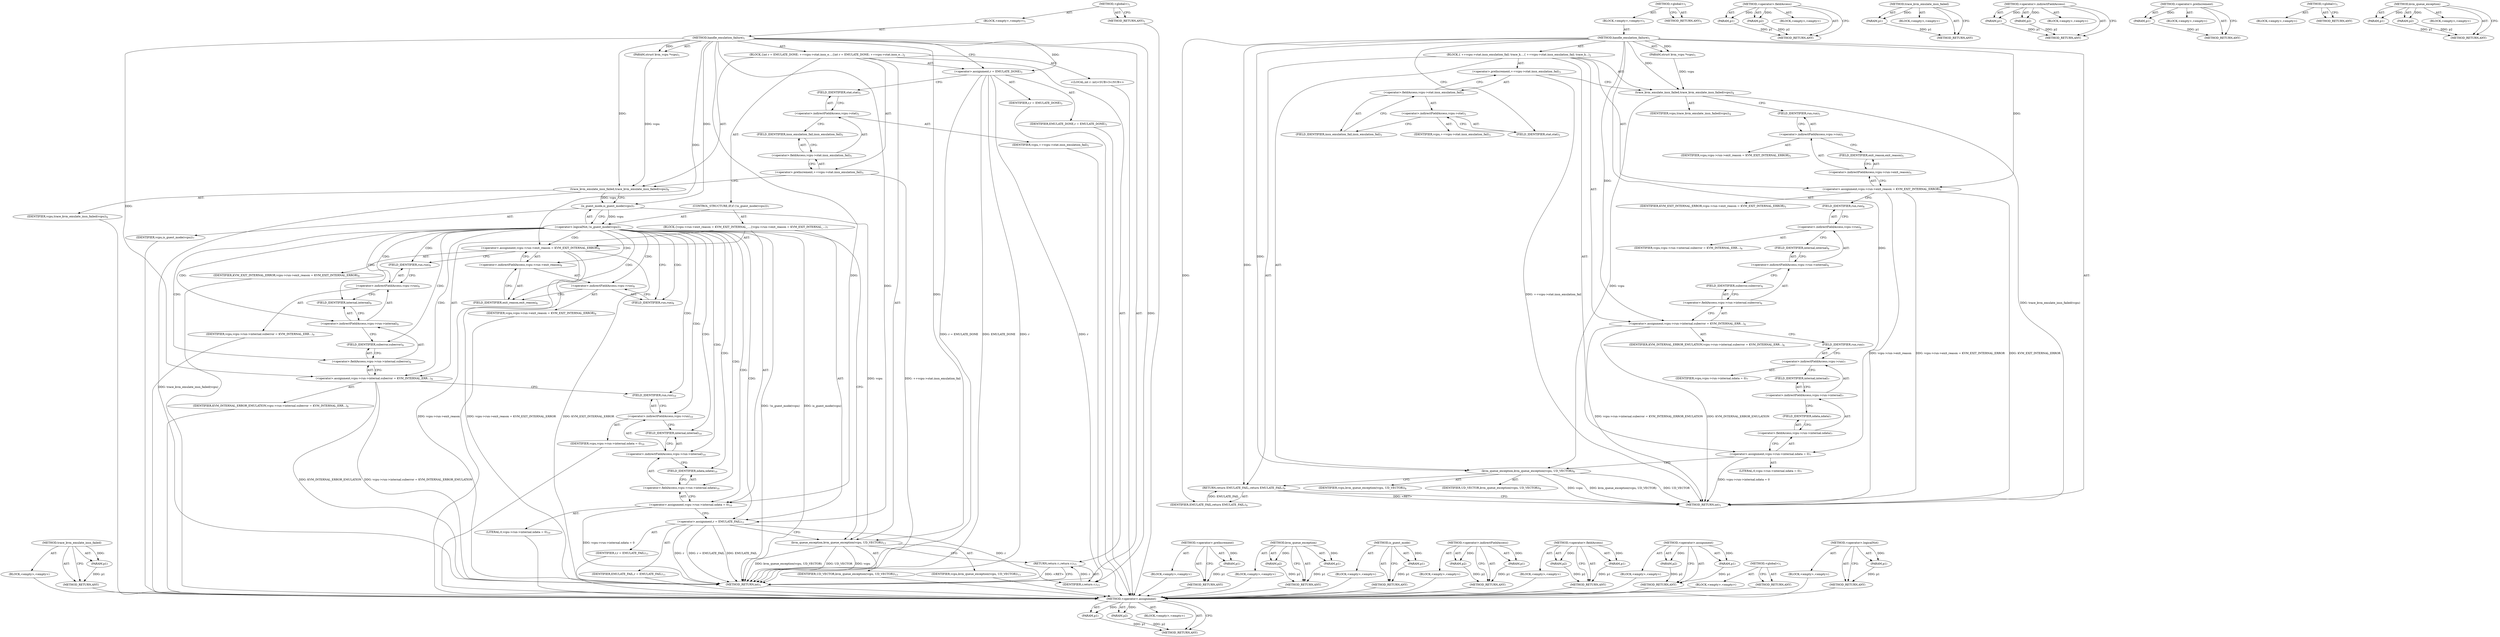 digraph "&lt;operator&gt;.logicalNot" {
vulnerable_86 [label=<(METHOD,&lt;operator&gt;.assignment)>];
vulnerable_87 [label=<(PARAM,p1)>];
vulnerable_88 [label=<(PARAM,p2)>];
vulnerable_89 [label=<(BLOCK,&lt;empty&gt;,&lt;empty&gt;)>];
vulnerable_90 [label=<(METHOD_RETURN,ANY)>];
vulnerable_6 [label=<(METHOD,&lt;global&gt;)<SUB>1</SUB>>];
vulnerable_7 [label=<(BLOCK,&lt;empty&gt;,&lt;empty&gt;)<SUB>1</SUB>>];
vulnerable_8 [label=<(METHOD,handle_emulation_failure)<SUB>1</SUB>>];
vulnerable_9 [label=<(PARAM,struct kvm_vcpu *vcpu)<SUB>1</SUB>>];
vulnerable_10 [label=<(BLOCK,{
 	++vcpu-&gt;stat.insn_emulation_fail;
 	trace_k...,{
 	++vcpu-&gt;stat.insn_emulation_fail;
 	trace_k...)<SUB>2</SUB>>];
vulnerable_11 [label=<(&lt;operator&gt;.preIncrement,++vcpu-&gt;stat.insn_emulation_fail)<SUB>3</SUB>>];
vulnerable_12 [label=<(&lt;operator&gt;.fieldAccess,vcpu-&gt;stat.insn_emulation_fail)<SUB>3</SUB>>];
vulnerable_13 [label=<(&lt;operator&gt;.indirectFieldAccess,vcpu-&gt;stat)<SUB>3</SUB>>];
vulnerable_14 [label=<(IDENTIFIER,vcpu,++vcpu-&gt;stat.insn_emulation_fail)<SUB>3</SUB>>];
vulnerable_15 [label=<(FIELD_IDENTIFIER,stat,stat)<SUB>3</SUB>>];
vulnerable_16 [label=<(FIELD_IDENTIFIER,insn_emulation_fail,insn_emulation_fail)<SUB>3</SUB>>];
vulnerable_17 [label=<(trace_kvm_emulate_insn_failed,trace_kvm_emulate_insn_failed(vcpu))<SUB>4</SUB>>];
vulnerable_18 [label=<(IDENTIFIER,vcpu,trace_kvm_emulate_insn_failed(vcpu))<SUB>4</SUB>>];
vulnerable_19 [label=<(&lt;operator&gt;.assignment,vcpu-&gt;run-&gt;exit_reason = KVM_EXIT_INTERNAL_ERROR)<SUB>5</SUB>>];
vulnerable_20 [label=<(&lt;operator&gt;.indirectFieldAccess,vcpu-&gt;run-&gt;exit_reason)<SUB>5</SUB>>];
vulnerable_21 [label=<(&lt;operator&gt;.indirectFieldAccess,vcpu-&gt;run)<SUB>5</SUB>>];
vulnerable_22 [label=<(IDENTIFIER,vcpu,vcpu-&gt;run-&gt;exit_reason = KVM_EXIT_INTERNAL_ERROR)<SUB>5</SUB>>];
vulnerable_23 [label=<(FIELD_IDENTIFIER,run,run)<SUB>5</SUB>>];
vulnerable_24 [label=<(FIELD_IDENTIFIER,exit_reason,exit_reason)<SUB>5</SUB>>];
vulnerable_25 [label=<(IDENTIFIER,KVM_EXIT_INTERNAL_ERROR,vcpu-&gt;run-&gt;exit_reason = KVM_EXIT_INTERNAL_ERROR)<SUB>5</SUB>>];
vulnerable_26 [label=<(&lt;operator&gt;.assignment,vcpu-&gt;run-&gt;internal.suberror = KVM_INTERNAL_ERR...)<SUB>6</SUB>>];
vulnerable_27 [label=<(&lt;operator&gt;.fieldAccess,vcpu-&gt;run-&gt;internal.suberror)<SUB>6</SUB>>];
vulnerable_28 [label=<(&lt;operator&gt;.indirectFieldAccess,vcpu-&gt;run-&gt;internal)<SUB>6</SUB>>];
vulnerable_29 [label=<(&lt;operator&gt;.indirectFieldAccess,vcpu-&gt;run)<SUB>6</SUB>>];
vulnerable_30 [label=<(IDENTIFIER,vcpu,vcpu-&gt;run-&gt;internal.suberror = KVM_INTERNAL_ERR...)<SUB>6</SUB>>];
vulnerable_31 [label=<(FIELD_IDENTIFIER,run,run)<SUB>6</SUB>>];
vulnerable_32 [label=<(FIELD_IDENTIFIER,internal,internal)<SUB>6</SUB>>];
vulnerable_33 [label=<(FIELD_IDENTIFIER,suberror,suberror)<SUB>6</SUB>>];
vulnerable_34 [label=<(IDENTIFIER,KVM_INTERNAL_ERROR_EMULATION,vcpu-&gt;run-&gt;internal.suberror = KVM_INTERNAL_ERR...)<SUB>6</SUB>>];
vulnerable_35 [label=<(&lt;operator&gt;.assignment,vcpu-&gt;run-&gt;internal.ndata = 0)<SUB>7</SUB>>];
vulnerable_36 [label=<(&lt;operator&gt;.fieldAccess,vcpu-&gt;run-&gt;internal.ndata)<SUB>7</SUB>>];
vulnerable_37 [label=<(&lt;operator&gt;.indirectFieldAccess,vcpu-&gt;run-&gt;internal)<SUB>7</SUB>>];
vulnerable_38 [label=<(&lt;operator&gt;.indirectFieldAccess,vcpu-&gt;run)<SUB>7</SUB>>];
vulnerable_39 [label=<(IDENTIFIER,vcpu,vcpu-&gt;run-&gt;internal.ndata = 0)<SUB>7</SUB>>];
vulnerable_40 [label=<(FIELD_IDENTIFIER,run,run)<SUB>7</SUB>>];
vulnerable_41 [label=<(FIELD_IDENTIFIER,internal,internal)<SUB>7</SUB>>];
vulnerable_42 [label=<(FIELD_IDENTIFIER,ndata,ndata)<SUB>7</SUB>>];
vulnerable_43 [label=<(LITERAL,0,vcpu-&gt;run-&gt;internal.ndata = 0)<SUB>7</SUB>>];
vulnerable_44 [label=<(kvm_queue_exception,kvm_queue_exception(vcpu, UD_VECTOR))<SUB>8</SUB>>];
vulnerable_45 [label=<(IDENTIFIER,vcpu,kvm_queue_exception(vcpu, UD_VECTOR))<SUB>8</SUB>>];
vulnerable_46 [label=<(IDENTIFIER,UD_VECTOR,kvm_queue_exception(vcpu, UD_VECTOR))<SUB>8</SUB>>];
vulnerable_47 [label=<(RETURN,return EMULATE_FAIL;,return EMULATE_FAIL;)<SUB>9</SUB>>];
vulnerable_48 [label=<(IDENTIFIER,EMULATE_FAIL,return EMULATE_FAIL;)<SUB>9</SUB>>];
vulnerable_49 [label=<(METHOD_RETURN,int)<SUB>1</SUB>>];
vulnerable_51 [label=<(METHOD_RETURN,ANY)<SUB>1</SUB>>];
vulnerable_72 [label=<(METHOD,&lt;operator&gt;.fieldAccess)>];
vulnerable_73 [label=<(PARAM,p1)>];
vulnerable_74 [label=<(PARAM,p2)>];
vulnerable_75 [label=<(BLOCK,&lt;empty&gt;,&lt;empty&gt;)>];
vulnerable_76 [label=<(METHOD_RETURN,ANY)>];
vulnerable_82 [label=<(METHOD,trace_kvm_emulate_insn_failed)>];
vulnerable_83 [label=<(PARAM,p1)>];
vulnerable_84 [label=<(BLOCK,&lt;empty&gt;,&lt;empty&gt;)>];
vulnerable_85 [label=<(METHOD_RETURN,ANY)>];
vulnerable_77 [label=<(METHOD,&lt;operator&gt;.indirectFieldAccess)>];
vulnerable_78 [label=<(PARAM,p1)>];
vulnerable_79 [label=<(PARAM,p2)>];
vulnerable_80 [label=<(BLOCK,&lt;empty&gt;,&lt;empty&gt;)>];
vulnerable_81 [label=<(METHOD_RETURN,ANY)>];
vulnerable_68 [label=<(METHOD,&lt;operator&gt;.preIncrement)>];
vulnerable_69 [label=<(PARAM,p1)>];
vulnerable_70 [label=<(BLOCK,&lt;empty&gt;,&lt;empty&gt;)>];
vulnerable_71 [label=<(METHOD_RETURN,ANY)>];
vulnerable_62 [label=<(METHOD,&lt;global&gt;)<SUB>1</SUB>>];
vulnerable_63 [label=<(BLOCK,&lt;empty&gt;,&lt;empty&gt;)>];
vulnerable_64 [label=<(METHOD_RETURN,ANY)>];
vulnerable_91 [label=<(METHOD,kvm_queue_exception)>];
vulnerable_92 [label=<(PARAM,p1)>];
vulnerable_93 [label=<(PARAM,p2)>];
vulnerable_94 [label=<(BLOCK,&lt;empty&gt;,&lt;empty&gt;)>];
vulnerable_95 [label=<(METHOD_RETURN,ANY)>];
fixed_99 [label=<(METHOD,trace_kvm_emulate_insn_failed)>];
fixed_100 [label=<(PARAM,p1)>];
fixed_101 [label=<(BLOCK,&lt;empty&gt;,&lt;empty&gt;)>];
fixed_102 [label=<(METHOD_RETURN,ANY)>];
fixed_6 [label=<(METHOD,&lt;global&gt;)<SUB>1</SUB>>];
fixed_7 [label=<(BLOCK,&lt;empty&gt;,&lt;empty&gt;)<SUB>1</SUB>>];
fixed_8 [label=<(METHOD,handle_emulation_failure)<SUB>1</SUB>>];
fixed_9 [label=<(PARAM,struct kvm_vcpu *vcpu)<SUB>1</SUB>>];
fixed_10 [label=<(BLOCK,{
	int r = EMULATE_DONE;

 	++vcpu-&gt;stat.insn_e...,{
	int r = EMULATE_DONE;

 	++vcpu-&gt;stat.insn_e...)<SUB>2</SUB>>];
fixed_11 [label="<(LOCAL,int r: int)<SUB>3</SUB>>"];
fixed_12 [label=<(&lt;operator&gt;.assignment,r = EMULATE_DONE)<SUB>3</SUB>>];
fixed_13 [label=<(IDENTIFIER,r,r = EMULATE_DONE)<SUB>3</SUB>>];
fixed_14 [label=<(IDENTIFIER,EMULATE_DONE,r = EMULATE_DONE)<SUB>3</SUB>>];
fixed_15 [label=<(&lt;operator&gt;.preIncrement,++vcpu-&gt;stat.insn_emulation_fail)<SUB>5</SUB>>];
fixed_16 [label=<(&lt;operator&gt;.fieldAccess,vcpu-&gt;stat.insn_emulation_fail)<SUB>5</SUB>>];
fixed_17 [label=<(&lt;operator&gt;.indirectFieldAccess,vcpu-&gt;stat)<SUB>5</SUB>>];
fixed_18 [label=<(IDENTIFIER,vcpu,++vcpu-&gt;stat.insn_emulation_fail)<SUB>5</SUB>>];
fixed_19 [label=<(FIELD_IDENTIFIER,stat,stat)<SUB>5</SUB>>];
fixed_20 [label=<(FIELD_IDENTIFIER,insn_emulation_fail,insn_emulation_fail)<SUB>5</SUB>>];
fixed_21 [label=<(trace_kvm_emulate_insn_failed,trace_kvm_emulate_insn_failed(vcpu))<SUB>6</SUB>>];
fixed_22 [label=<(IDENTIFIER,vcpu,trace_kvm_emulate_insn_failed(vcpu))<SUB>6</SUB>>];
fixed_23 [label=<(CONTROL_STRUCTURE,IF,if (!is_guest_mode(vcpu)))<SUB>7</SUB>>];
fixed_24 [label=<(&lt;operator&gt;.logicalNot,!is_guest_mode(vcpu))<SUB>7</SUB>>];
fixed_25 [label=<(is_guest_mode,is_guest_mode(vcpu))<SUB>7</SUB>>];
fixed_26 [label=<(IDENTIFIER,vcpu,is_guest_mode(vcpu))<SUB>7</SUB>>];
fixed_27 [label=<(BLOCK,{
		vcpu-&gt;run-&gt;exit_reason = KVM_EXIT_INTERNAL_...,{
		vcpu-&gt;run-&gt;exit_reason = KVM_EXIT_INTERNAL_...)<SUB>7</SUB>>];
fixed_28 [label=<(&lt;operator&gt;.assignment,vcpu-&gt;run-&gt;exit_reason = KVM_EXIT_INTERNAL_ERROR)<SUB>8</SUB>>];
fixed_29 [label=<(&lt;operator&gt;.indirectFieldAccess,vcpu-&gt;run-&gt;exit_reason)<SUB>8</SUB>>];
fixed_30 [label=<(&lt;operator&gt;.indirectFieldAccess,vcpu-&gt;run)<SUB>8</SUB>>];
fixed_31 [label=<(IDENTIFIER,vcpu,vcpu-&gt;run-&gt;exit_reason = KVM_EXIT_INTERNAL_ERROR)<SUB>8</SUB>>];
fixed_32 [label=<(FIELD_IDENTIFIER,run,run)<SUB>8</SUB>>];
fixed_33 [label=<(FIELD_IDENTIFIER,exit_reason,exit_reason)<SUB>8</SUB>>];
fixed_34 [label=<(IDENTIFIER,KVM_EXIT_INTERNAL_ERROR,vcpu-&gt;run-&gt;exit_reason = KVM_EXIT_INTERNAL_ERROR)<SUB>8</SUB>>];
fixed_35 [label=<(&lt;operator&gt;.assignment,vcpu-&gt;run-&gt;internal.suberror = KVM_INTERNAL_ERR...)<SUB>9</SUB>>];
fixed_36 [label=<(&lt;operator&gt;.fieldAccess,vcpu-&gt;run-&gt;internal.suberror)<SUB>9</SUB>>];
fixed_37 [label=<(&lt;operator&gt;.indirectFieldAccess,vcpu-&gt;run-&gt;internal)<SUB>9</SUB>>];
fixed_38 [label=<(&lt;operator&gt;.indirectFieldAccess,vcpu-&gt;run)<SUB>9</SUB>>];
fixed_39 [label=<(IDENTIFIER,vcpu,vcpu-&gt;run-&gt;internal.suberror = KVM_INTERNAL_ERR...)<SUB>9</SUB>>];
fixed_40 [label=<(FIELD_IDENTIFIER,run,run)<SUB>9</SUB>>];
fixed_41 [label=<(FIELD_IDENTIFIER,internal,internal)<SUB>9</SUB>>];
fixed_42 [label=<(FIELD_IDENTIFIER,suberror,suberror)<SUB>9</SUB>>];
fixed_43 [label=<(IDENTIFIER,KVM_INTERNAL_ERROR_EMULATION,vcpu-&gt;run-&gt;internal.suberror = KVM_INTERNAL_ERR...)<SUB>9</SUB>>];
fixed_44 [label=<(&lt;operator&gt;.assignment,vcpu-&gt;run-&gt;internal.ndata = 0)<SUB>10</SUB>>];
fixed_45 [label=<(&lt;operator&gt;.fieldAccess,vcpu-&gt;run-&gt;internal.ndata)<SUB>10</SUB>>];
fixed_46 [label=<(&lt;operator&gt;.indirectFieldAccess,vcpu-&gt;run-&gt;internal)<SUB>10</SUB>>];
fixed_47 [label=<(&lt;operator&gt;.indirectFieldAccess,vcpu-&gt;run)<SUB>10</SUB>>];
fixed_48 [label=<(IDENTIFIER,vcpu,vcpu-&gt;run-&gt;internal.ndata = 0)<SUB>10</SUB>>];
fixed_49 [label=<(FIELD_IDENTIFIER,run,run)<SUB>10</SUB>>];
fixed_50 [label=<(FIELD_IDENTIFIER,internal,internal)<SUB>10</SUB>>];
fixed_51 [label=<(FIELD_IDENTIFIER,ndata,ndata)<SUB>10</SUB>>];
fixed_52 [label=<(LITERAL,0,vcpu-&gt;run-&gt;internal.ndata = 0)<SUB>10</SUB>>];
fixed_53 [label=<(&lt;operator&gt;.assignment,r = EMULATE_FAIL)<SUB>11</SUB>>];
fixed_54 [label=<(IDENTIFIER,r,r = EMULATE_FAIL)<SUB>11</SUB>>];
fixed_55 [label=<(IDENTIFIER,EMULATE_FAIL,r = EMULATE_FAIL)<SUB>11</SUB>>];
fixed_56 [label=<(kvm_queue_exception,kvm_queue_exception(vcpu, UD_VECTOR))<SUB>13</SUB>>];
fixed_57 [label=<(IDENTIFIER,vcpu,kvm_queue_exception(vcpu, UD_VECTOR))<SUB>13</SUB>>];
fixed_58 [label=<(IDENTIFIER,UD_VECTOR,kvm_queue_exception(vcpu, UD_VECTOR))<SUB>13</SUB>>];
fixed_59 [label=<(RETURN,return r;,return r;)<SUB>15</SUB>>];
fixed_60 [label=<(IDENTIFIER,r,return r;)<SUB>15</SUB>>];
fixed_61 [label=<(METHOD_RETURN,int)<SUB>1</SUB>>];
fixed_63 [label=<(METHOD_RETURN,ANY)<SUB>1</SUB>>];
fixed_85 [label=<(METHOD,&lt;operator&gt;.preIncrement)>];
fixed_86 [label=<(PARAM,p1)>];
fixed_87 [label=<(BLOCK,&lt;empty&gt;,&lt;empty&gt;)>];
fixed_88 [label=<(METHOD_RETURN,ANY)>];
fixed_111 [label=<(METHOD,kvm_queue_exception)>];
fixed_112 [label=<(PARAM,p1)>];
fixed_113 [label=<(PARAM,p2)>];
fixed_114 [label=<(BLOCK,&lt;empty&gt;,&lt;empty&gt;)>];
fixed_115 [label=<(METHOD_RETURN,ANY)>];
fixed_107 [label=<(METHOD,is_guest_mode)>];
fixed_108 [label=<(PARAM,p1)>];
fixed_109 [label=<(BLOCK,&lt;empty&gt;,&lt;empty&gt;)>];
fixed_110 [label=<(METHOD_RETURN,ANY)>];
fixed_94 [label=<(METHOD,&lt;operator&gt;.indirectFieldAccess)>];
fixed_95 [label=<(PARAM,p1)>];
fixed_96 [label=<(PARAM,p2)>];
fixed_97 [label=<(BLOCK,&lt;empty&gt;,&lt;empty&gt;)>];
fixed_98 [label=<(METHOD_RETURN,ANY)>];
fixed_89 [label=<(METHOD,&lt;operator&gt;.fieldAccess)>];
fixed_90 [label=<(PARAM,p1)>];
fixed_91 [label=<(PARAM,p2)>];
fixed_92 [label=<(BLOCK,&lt;empty&gt;,&lt;empty&gt;)>];
fixed_93 [label=<(METHOD_RETURN,ANY)>];
fixed_80 [label=<(METHOD,&lt;operator&gt;.assignment)>];
fixed_81 [label=<(PARAM,p1)>];
fixed_82 [label=<(PARAM,p2)>];
fixed_83 [label=<(BLOCK,&lt;empty&gt;,&lt;empty&gt;)>];
fixed_84 [label=<(METHOD_RETURN,ANY)>];
fixed_74 [label=<(METHOD,&lt;global&gt;)<SUB>1</SUB>>];
fixed_75 [label=<(BLOCK,&lt;empty&gt;,&lt;empty&gt;)>];
fixed_76 [label=<(METHOD_RETURN,ANY)>];
fixed_103 [label=<(METHOD,&lt;operator&gt;.logicalNot)>];
fixed_104 [label=<(PARAM,p1)>];
fixed_105 [label=<(BLOCK,&lt;empty&gt;,&lt;empty&gt;)>];
fixed_106 [label=<(METHOD_RETURN,ANY)>];
vulnerable_86 -> vulnerable_87  [key=0, label="AST: "];
vulnerable_86 -> vulnerable_87  [key=1, label="DDG: "];
vulnerable_86 -> vulnerable_89  [key=0, label="AST: "];
vulnerable_86 -> vulnerable_88  [key=0, label="AST: "];
vulnerable_86 -> vulnerable_88  [key=1, label="DDG: "];
vulnerable_86 -> vulnerable_90  [key=0, label="AST: "];
vulnerable_86 -> vulnerable_90  [key=1, label="CFG: "];
vulnerable_87 -> vulnerable_90  [key=0, label="DDG: p1"];
vulnerable_88 -> vulnerable_90  [key=0, label="DDG: p2"];
vulnerable_6 -> vulnerable_7  [key=0, label="AST: "];
vulnerable_6 -> vulnerable_51  [key=0, label="AST: "];
vulnerable_6 -> vulnerable_51  [key=1, label="CFG: "];
vulnerable_7 -> vulnerable_8  [key=0, label="AST: "];
vulnerable_8 -> vulnerable_9  [key=0, label="AST: "];
vulnerable_8 -> vulnerable_9  [key=1, label="DDG: "];
vulnerable_8 -> vulnerable_10  [key=0, label="AST: "];
vulnerable_8 -> vulnerable_49  [key=0, label="AST: "];
vulnerable_8 -> vulnerable_15  [key=0, label="CFG: "];
vulnerable_8 -> vulnerable_19  [key=0, label="DDG: "];
vulnerable_8 -> vulnerable_26  [key=0, label="DDG: "];
vulnerable_8 -> vulnerable_35  [key=0, label="DDG: "];
vulnerable_8 -> vulnerable_47  [key=0, label="DDG: "];
vulnerable_8 -> vulnerable_17  [key=0, label="DDG: "];
vulnerable_8 -> vulnerable_44  [key=0, label="DDG: "];
vulnerable_8 -> vulnerable_48  [key=0, label="DDG: "];
vulnerable_9 -> vulnerable_17  [key=0, label="DDG: vcpu"];
vulnerable_10 -> vulnerable_11  [key=0, label="AST: "];
vulnerable_10 -> vulnerable_17  [key=0, label="AST: "];
vulnerable_10 -> vulnerable_19  [key=0, label="AST: "];
vulnerable_10 -> vulnerable_26  [key=0, label="AST: "];
vulnerable_10 -> vulnerable_35  [key=0, label="AST: "];
vulnerable_10 -> vulnerable_44  [key=0, label="AST: "];
vulnerable_10 -> vulnerable_47  [key=0, label="AST: "];
vulnerable_11 -> vulnerable_12  [key=0, label="AST: "];
vulnerable_11 -> vulnerable_17  [key=0, label="CFG: "];
vulnerable_11 -> vulnerable_49  [key=0, label="DDG: ++vcpu-&gt;stat.insn_emulation_fail"];
vulnerable_12 -> vulnerable_13  [key=0, label="AST: "];
vulnerable_12 -> vulnerable_16  [key=0, label="AST: "];
vulnerable_12 -> vulnerable_11  [key=0, label="CFG: "];
vulnerable_13 -> vulnerable_14  [key=0, label="AST: "];
vulnerable_13 -> vulnerable_15  [key=0, label="AST: "];
vulnerable_13 -> vulnerable_16  [key=0, label="CFG: "];
vulnerable_15 -> vulnerable_13  [key=0, label="CFG: "];
vulnerable_16 -> vulnerable_12  [key=0, label="CFG: "];
vulnerable_17 -> vulnerable_18  [key=0, label="AST: "];
vulnerable_17 -> vulnerable_23  [key=0, label="CFG: "];
vulnerable_17 -> vulnerable_49  [key=0, label="DDG: trace_kvm_emulate_insn_failed(vcpu)"];
vulnerable_17 -> vulnerable_44  [key=0, label="DDG: vcpu"];
vulnerable_19 -> vulnerable_20  [key=0, label="AST: "];
vulnerable_19 -> vulnerable_25  [key=0, label="AST: "];
vulnerable_19 -> vulnerable_31  [key=0, label="CFG: "];
vulnerable_19 -> vulnerable_49  [key=0, label="DDG: vcpu-&gt;run-&gt;exit_reason"];
vulnerable_19 -> vulnerable_49  [key=1, label="DDG: vcpu-&gt;run-&gt;exit_reason = KVM_EXIT_INTERNAL_ERROR"];
vulnerable_19 -> vulnerable_49  [key=2, label="DDG: KVM_EXIT_INTERNAL_ERROR"];
vulnerable_20 -> vulnerable_21  [key=0, label="AST: "];
vulnerable_20 -> vulnerable_24  [key=0, label="AST: "];
vulnerable_20 -> vulnerable_19  [key=0, label="CFG: "];
vulnerable_21 -> vulnerable_22  [key=0, label="AST: "];
vulnerable_21 -> vulnerable_23  [key=0, label="AST: "];
vulnerable_21 -> vulnerable_24  [key=0, label="CFG: "];
vulnerable_23 -> vulnerable_21  [key=0, label="CFG: "];
vulnerable_24 -> vulnerable_20  [key=0, label="CFG: "];
vulnerable_26 -> vulnerable_27  [key=0, label="AST: "];
vulnerable_26 -> vulnerable_34  [key=0, label="AST: "];
vulnerable_26 -> vulnerable_40  [key=0, label="CFG: "];
vulnerable_26 -> vulnerable_49  [key=0, label="DDG: vcpu-&gt;run-&gt;internal.suberror = KVM_INTERNAL_ERROR_EMULATION"];
vulnerable_26 -> vulnerable_49  [key=1, label="DDG: KVM_INTERNAL_ERROR_EMULATION"];
vulnerable_27 -> vulnerable_28  [key=0, label="AST: "];
vulnerable_27 -> vulnerable_33  [key=0, label="AST: "];
vulnerable_27 -> vulnerable_26  [key=0, label="CFG: "];
vulnerable_28 -> vulnerable_29  [key=0, label="AST: "];
vulnerable_28 -> vulnerable_32  [key=0, label="AST: "];
vulnerable_28 -> vulnerable_33  [key=0, label="CFG: "];
vulnerable_29 -> vulnerable_30  [key=0, label="AST: "];
vulnerable_29 -> vulnerable_31  [key=0, label="AST: "];
vulnerable_29 -> vulnerable_32  [key=0, label="CFG: "];
vulnerable_31 -> vulnerable_29  [key=0, label="CFG: "];
vulnerable_32 -> vulnerable_28  [key=0, label="CFG: "];
vulnerable_33 -> vulnerable_27  [key=0, label="CFG: "];
vulnerable_35 -> vulnerable_36  [key=0, label="AST: "];
vulnerable_35 -> vulnerable_43  [key=0, label="AST: "];
vulnerable_35 -> vulnerable_44  [key=0, label="CFG: "];
vulnerable_35 -> vulnerable_49  [key=0, label="DDG: vcpu-&gt;run-&gt;internal.ndata = 0"];
vulnerable_36 -> vulnerable_37  [key=0, label="AST: "];
vulnerable_36 -> vulnerable_42  [key=0, label="AST: "];
vulnerable_36 -> vulnerable_35  [key=0, label="CFG: "];
vulnerable_37 -> vulnerable_38  [key=0, label="AST: "];
vulnerable_37 -> vulnerable_41  [key=0, label="AST: "];
vulnerable_37 -> vulnerable_42  [key=0, label="CFG: "];
vulnerable_38 -> vulnerable_39  [key=0, label="AST: "];
vulnerable_38 -> vulnerable_40  [key=0, label="AST: "];
vulnerable_38 -> vulnerable_41  [key=0, label="CFG: "];
vulnerable_40 -> vulnerable_38  [key=0, label="CFG: "];
vulnerable_41 -> vulnerable_37  [key=0, label="CFG: "];
vulnerable_42 -> vulnerable_36  [key=0, label="CFG: "];
vulnerable_44 -> vulnerable_45  [key=0, label="AST: "];
vulnerable_44 -> vulnerable_46  [key=0, label="AST: "];
vulnerable_44 -> vulnerable_47  [key=0, label="CFG: "];
vulnerable_44 -> vulnerable_49  [key=0, label="DDG: vcpu"];
vulnerable_44 -> vulnerable_49  [key=1, label="DDG: kvm_queue_exception(vcpu, UD_VECTOR)"];
vulnerable_44 -> vulnerable_49  [key=2, label="DDG: UD_VECTOR"];
vulnerable_47 -> vulnerable_48  [key=0, label="AST: "];
vulnerable_47 -> vulnerable_49  [key=0, label="CFG: "];
vulnerable_47 -> vulnerable_49  [key=1, label="DDG: &lt;RET&gt;"];
vulnerable_48 -> vulnerable_47  [key=0, label="DDG: EMULATE_FAIL"];
vulnerable_72 -> vulnerable_73  [key=0, label="AST: "];
vulnerable_72 -> vulnerable_73  [key=1, label="DDG: "];
vulnerable_72 -> vulnerable_75  [key=0, label="AST: "];
vulnerable_72 -> vulnerable_74  [key=0, label="AST: "];
vulnerable_72 -> vulnerable_74  [key=1, label="DDG: "];
vulnerable_72 -> vulnerable_76  [key=0, label="AST: "];
vulnerable_72 -> vulnerable_76  [key=1, label="CFG: "];
vulnerable_73 -> vulnerable_76  [key=0, label="DDG: p1"];
vulnerable_74 -> vulnerable_76  [key=0, label="DDG: p2"];
vulnerable_82 -> vulnerable_83  [key=0, label="AST: "];
vulnerable_82 -> vulnerable_83  [key=1, label="DDG: "];
vulnerable_82 -> vulnerable_84  [key=0, label="AST: "];
vulnerable_82 -> vulnerable_85  [key=0, label="AST: "];
vulnerable_82 -> vulnerable_85  [key=1, label="CFG: "];
vulnerable_83 -> vulnerable_85  [key=0, label="DDG: p1"];
vulnerable_77 -> vulnerable_78  [key=0, label="AST: "];
vulnerable_77 -> vulnerable_78  [key=1, label="DDG: "];
vulnerable_77 -> vulnerable_80  [key=0, label="AST: "];
vulnerable_77 -> vulnerable_79  [key=0, label="AST: "];
vulnerable_77 -> vulnerable_79  [key=1, label="DDG: "];
vulnerable_77 -> vulnerable_81  [key=0, label="AST: "];
vulnerable_77 -> vulnerable_81  [key=1, label="CFG: "];
vulnerable_78 -> vulnerable_81  [key=0, label="DDG: p1"];
vulnerable_79 -> vulnerable_81  [key=0, label="DDG: p2"];
vulnerable_68 -> vulnerable_69  [key=0, label="AST: "];
vulnerable_68 -> vulnerable_69  [key=1, label="DDG: "];
vulnerable_68 -> vulnerable_70  [key=0, label="AST: "];
vulnerable_68 -> vulnerable_71  [key=0, label="AST: "];
vulnerable_68 -> vulnerable_71  [key=1, label="CFG: "];
vulnerable_69 -> vulnerable_71  [key=0, label="DDG: p1"];
vulnerable_62 -> vulnerable_63  [key=0, label="AST: "];
vulnerable_62 -> vulnerable_64  [key=0, label="AST: "];
vulnerable_62 -> vulnerable_64  [key=1, label="CFG: "];
vulnerable_91 -> vulnerable_92  [key=0, label="AST: "];
vulnerable_91 -> vulnerable_92  [key=1, label="DDG: "];
vulnerable_91 -> vulnerable_94  [key=0, label="AST: "];
vulnerable_91 -> vulnerable_93  [key=0, label="AST: "];
vulnerable_91 -> vulnerable_93  [key=1, label="DDG: "];
vulnerable_91 -> vulnerable_95  [key=0, label="AST: "];
vulnerable_91 -> vulnerable_95  [key=1, label="CFG: "];
vulnerable_92 -> vulnerable_95  [key=0, label="DDG: p1"];
vulnerable_93 -> vulnerable_95  [key=0, label="DDG: p2"];
fixed_99 -> fixed_100  [key=0, label="AST: "];
fixed_99 -> fixed_100  [key=1, label="DDG: "];
fixed_99 -> fixed_101  [key=0, label="AST: "];
fixed_99 -> fixed_102  [key=0, label="AST: "];
fixed_99 -> fixed_102  [key=1, label="CFG: "];
fixed_100 -> fixed_102  [key=0, label="DDG: p1"];
fixed_101 -> vulnerable_86  [key=0];
fixed_102 -> vulnerable_86  [key=0];
fixed_6 -> fixed_7  [key=0, label="AST: "];
fixed_6 -> fixed_63  [key=0, label="AST: "];
fixed_6 -> fixed_63  [key=1, label="CFG: "];
fixed_7 -> fixed_8  [key=0, label="AST: "];
fixed_8 -> fixed_9  [key=0, label="AST: "];
fixed_8 -> fixed_9  [key=1, label="DDG: "];
fixed_8 -> fixed_10  [key=0, label="AST: "];
fixed_8 -> fixed_61  [key=0, label="AST: "];
fixed_8 -> fixed_12  [key=0, label="CFG: "];
fixed_8 -> fixed_12  [key=1, label="DDG: "];
fixed_8 -> fixed_21  [key=0, label="DDG: "];
fixed_8 -> fixed_56  [key=0, label="DDG: "];
fixed_8 -> fixed_60  [key=0, label="DDG: "];
fixed_8 -> fixed_28  [key=0, label="DDG: "];
fixed_8 -> fixed_35  [key=0, label="DDG: "];
fixed_8 -> fixed_44  [key=0, label="DDG: "];
fixed_8 -> fixed_53  [key=0, label="DDG: "];
fixed_8 -> fixed_25  [key=0, label="DDG: "];
fixed_9 -> fixed_21  [key=0, label="DDG: vcpu"];
fixed_10 -> fixed_11  [key=0, label="AST: "];
fixed_10 -> fixed_12  [key=0, label="AST: "];
fixed_10 -> fixed_15  [key=0, label="AST: "];
fixed_10 -> fixed_21  [key=0, label="AST: "];
fixed_10 -> fixed_23  [key=0, label="AST: "];
fixed_10 -> fixed_56  [key=0, label="AST: "];
fixed_10 -> fixed_59  [key=0, label="AST: "];
fixed_11 -> vulnerable_86  [key=0];
fixed_12 -> fixed_13  [key=0, label="AST: "];
fixed_12 -> fixed_14  [key=0, label="AST: "];
fixed_12 -> fixed_19  [key=0, label="CFG: "];
fixed_12 -> fixed_61  [key=0, label="DDG: r"];
fixed_12 -> fixed_61  [key=1, label="DDG: r = EMULATE_DONE"];
fixed_12 -> fixed_61  [key=2, label="DDG: EMULATE_DONE"];
fixed_12 -> fixed_60  [key=0, label="DDG: r"];
fixed_13 -> vulnerable_86  [key=0];
fixed_14 -> vulnerable_86  [key=0];
fixed_15 -> fixed_16  [key=0, label="AST: "];
fixed_15 -> fixed_21  [key=0, label="CFG: "];
fixed_15 -> fixed_61  [key=0, label="DDG: ++vcpu-&gt;stat.insn_emulation_fail"];
fixed_16 -> fixed_17  [key=0, label="AST: "];
fixed_16 -> fixed_20  [key=0, label="AST: "];
fixed_16 -> fixed_15  [key=0, label="CFG: "];
fixed_17 -> fixed_18  [key=0, label="AST: "];
fixed_17 -> fixed_19  [key=0, label="AST: "];
fixed_17 -> fixed_20  [key=0, label="CFG: "];
fixed_18 -> vulnerable_86  [key=0];
fixed_19 -> fixed_17  [key=0, label="CFG: "];
fixed_20 -> fixed_16  [key=0, label="CFG: "];
fixed_21 -> fixed_22  [key=0, label="AST: "];
fixed_21 -> fixed_25  [key=0, label="CFG: "];
fixed_21 -> fixed_25  [key=1, label="DDG: vcpu"];
fixed_21 -> fixed_61  [key=0, label="DDG: trace_kvm_emulate_insn_failed(vcpu)"];
fixed_22 -> vulnerable_86  [key=0];
fixed_23 -> fixed_24  [key=0, label="AST: "];
fixed_23 -> fixed_27  [key=0, label="AST: "];
fixed_24 -> fixed_25  [key=0, label="AST: "];
fixed_24 -> fixed_32  [key=0, label="CFG: "];
fixed_24 -> fixed_32  [key=1, label="CDG: "];
fixed_24 -> fixed_56  [key=0, label="CFG: "];
fixed_24 -> fixed_61  [key=0, label="DDG: is_guest_mode(vcpu)"];
fixed_24 -> fixed_61  [key=1, label="DDG: !is_guest_mode(vcpu)"];
fixed_24 -> fixed_47  [key=0, label="CDG: "];
fixed_24 -> fixed_30  [key=0, label="CDG: "];
fixed_24 -> fixed_49  [key=0, label="CDG: "];
fixed_24 -> fixed_33  [key=0, label="CDG: "];
fixed_24 -> fixed_42  [key=0, label="CDG: "];
fixed_24 -> fixed_51  [key=0, label="CDG: "];
fixed_24 -> fixed_28  [key=0, label="CDG: "];
fixed_24 -> fixed_36  [key=0, label="CDG: "];
fixed_24 -> fixed_37  [key=0, label="CDG: "];
fixed_24 -> fixed_46  [key=0, label="CDG: "];
fixed_24 -> fixed_53  [key=0, label="CDG: "];
fixed_24 -> fixed_38  [key=0, label="CDG: "];
fixed_24 -> fixed_41  [key=0, label="CDG: "];
fixed_24 -> fixed_45  [key=0, label="CDG: "];
fixed_24 -> fixed_40  [key=0, label="CDG: "];
fixed_24 -> fixed_29  [key=0, label="CDG: "];
fixed_24 -> fixed_50  [key=0, label="CDG: "];
fixed_24 -> fixed_44  [key=0, label="CDG: "];
fixed_24 -> fixed_35  [key=0, label="CDG: "];
fixed_25 -> fixed_26  [key=0, label="AST: "];
fixed_25 -> fixed_24  [key=0, label="CFG: "];
fixed_25 -> fixed_24  [key=1, label="DDG: vcpu"];
fixed_25 -> fixed_56  [key=0, label="DDG: vcpu"];
fixed_26 -> vulnerable_86  [key=0];
fixed_27 -> fixed_28  [key=0, label="AST: "];
fixed_27 -> fixed_35  [key=0, label="AST: "];
fixed_27 -> fixed_44  [key=0, label="AST: "];
fixed_27 -> fixed_53  [key=0, label="AST: "];
fixed_28 -> fixed_29  [key=0, label="AST: "];
fixed_28 -> fixed_34  [key=0, label="AST: "];
fixed_28 -> fixed_40  [key=0, label="CFG: "];
fixed_28 -> fixed_61  [key=0, label="DDG: vcpu-&gt;run-&gt;exit_reason"];
fixed_28 -> fixed_61  [key=1, label="DDG: vcpu-&gt;run-&gt;exit_reason = KVM_EXIT_INTERNAL_ERROR"];
fixed_28 -> fixed_61  [key=2, label="DDG: KVM_EXIT_INTERNAL_ERROR"];
fixed_29 -> fixed_30  [key=0, label="AST: "];
fixed_29 -> fixed_33  [key=0, label="AST: "];
fixed_29 -> fixed_28  [key=0, label="CFG: "];
fixed_30 -> fixed_31  [key=0, label="AST: "];
fixed_30 -> fixed_32  [key=0, label="AST: "];
fixed_30 -> fixed_33  [key=0, label="CFG: "];
fixed_31 -> vulnerable_86  [key=0];
fixed_32 -> fixed_30  [key=0, label="CFG: "];
fixed_33 -> fixed_29  [key=0, label="CFG: "];
fixed_34 -> vulnerable_86  [key=0];
fixed_35 -> fixed_36  [key=0, label="AST: "];
fixed_35 -> fixed_43  [key=0, label="AST: "];
fixed_35 -> fixed_49  [key=0, label="CFG: "];
fixed_35 -> fixed_61  [key=0, label="DDG: vcpu-&gt;run-&gt;internal.suberror = KVM_INTERNAL_ERROR_EMULATION"];
fixed_35 -> fixed_61  [key=1, label="DDG: KVM_INTERNAL_ERROR_EMULATION"];
fixed_36 -> fixed_37  [key=0, label="AST: "];
fixed_36 -> fixed_42  [key=0, label="AST: "];
fixed_36 -> fixed_35  [key=0, label="CFG: "];
fixed_37 -> fixed_38  [key=0, label="AST: "];
fixed_37 -> fixed_41  [key=0, label="AST: "];
fixed_37 -> fixed_42  [key=0, label="CFG: "];
fixed_38 -> fixed_39  [key=0, label="AST: "];
fixed_38 -> fixed_40  [key=0, label="AST: "];
fixed_38 -> fixed_41  [key=0, label="CFG: "];
fixed_39 -> vulnerable_86  [key=0];
fixed_40 -> fixed_38  [key=0, label="CFG: "];
fixed_41 -> fixed_37  [key=0, label="CFG: "];
fixed_42 -> fixed_36  [key=0, label="CFG: "];
fixed_43 -> vulnerable_86  [key=0];
fixed_44 -> fixed_45  [key=0, label="AST: "];
fixed_44 -> fixed_52  [key=0, label="AST: "];
fixed_44 -> fixed_53  [key=0, label="CFG: "];
fixed_44 -> fixed_61  [key=0, label="DDG: vcpu-&gt;run-&gt;internal.ndata = 0"];
fixed_45 -> fixed_46  [key=0, label="AST: "];
fixed_45 -> fixed_51  [key=0, label="AST: "];
fixed_45 -> fixed_44  [key=0, label="CFG: "];
fixed_46 -> fixed_47  [key=0, label="AST: "];
fixed_46 -> fixed_50  [key=0, label="AST: "];
fixed_46 -> fixed_51  [key=0, label="CFG: "];
fixed_47 -> fixed_48  [key=0, label="AST: "];
fixed_47 -> fixed_49  [key=0, label="AST: "];
fixed_47 -> fixed_50  [key=0, label="CFG: "];
fixed_48 -> vulnerable_86  [key=0];
fixed_49 -> fixed_47  [key=0, label="CFG: "];
fixed_50 -> fixed_46  [key=0, label="CFG: "];
fixed_51 -> fixed_45  [key=0, label="CFG: "];
fixed_52 -> vulnerable_86  [key=0];
fixed_53 -> fixed_54  [key=0, label="AST: "];
fixed_53 -> fixed_55  [key=0, label="AST: "];
fixed_53 -> fixed_56  [key=0, label="CFG: "];
fixed_53 -> fixed_61  [key=0, label="DDG: r"];
fixed_53 -> fixed_61  [key=1, label="DDG: r = EMULATE_FAIL"];
fixed_53 -> fixed_61  [key=2, label="DDG: EMULATE_FAIL"];
fixed_53 -> fixed_60  [key=0, label="DDG: r"];
fixed_54 -> vulnerable_86  [key=0];
fixed_55 -> vulnerable_86  [key=0];
fixed_56 -> fixed_57  [key=0, label="AST: "];
fixed_56 -> fixed_58  [key=0, label="AST: "];
fixed_56 -> fixed_59  [key=0, label="CFG: "];
fixed_56 -> fixed_61  [key=0, label="DDG: vcpu"];
fixed_56 -> fixed_61  [key=1, label="DDG: kvm_queue_exception(vcpu, UD_VECTOR)"];
fixed_56 -> fixed_61  [key=2, label="DDG: UD_VECTOR"];
fixed_57 -> vulnerable_86  [key=0];
fixed_58 -> vulnerable_86  [key=0];
fixed_59 -> fixed_60  [key=0, label="AST: "];
fixed_59 -> fixed_61  [key=0, label="CFG: "];
fixed_59 -> fixed_61  [key=1, label="DDG: &lt;RET&gt;"];
fixed_60 -> fixed_59  [key=0, label="DDG: r"];
fixed_61 -> vulnerable_86  [key=0];
fixed_63 -> vulnerable_86  [key=0];
fixed_85 -> fixed_86  [key=0, label="AST: "];
fixed_85 -> fixed_86  [key=1, label="DDG: "];
fixed_85 -> fixed_87  [key=0, label="AST: "];
fixed_85 -> fixed_88  [key=0, label="AST: "];
fixed_85 -> fixed_88  [key=1, label="CFG: "];
fixed_86 -> fixed_88  [key=0, label="DDG: p1"];
fixed_87 -> vulnerable_86  [key=0];
fixed_88 -> vulnerable_86  [key=0];
fixed_111 -> fixed_112  [key=0, label="AST: "];
fixed_111 -> fixed_112  [key=1, label="DDG: "];
fixed_111 -> fixed_114  [key=0, label="AST: "];
fixed_111 -> fixed_113  [key=0, label="AST: "];
fixed_111 -> fixed_113  [key=1, label="DDG: "];
fixed_111 -> fixed_115  [key=0, label="AST: "];
fixed_111 -> fixed_115  [key=1, label="CFG: "];
fixed_112 -> fixed_115  [key=0, label="DDG: p1"];
fixed_113 -> fixed_115  [key=0, label="DDG: p2"];
fixed_114 -> vulnerable_86  [key=0];
fixed_115 -> vulnerable_86  [key=0];
fixed_107 -> fixed_108  [key=0, label="AST: "];
fixed_107 -> fixed_108  [key=1, label="DDG: "];
fixed_107 -> fixed_109  [key=0, label="AST: "];
fixed_107 -> fixed_110  [key=0, label="AST: "];
fixed_107 -> fixed_110  [key=1, label="CFG: "];
fixed_108 -> fixed_110  [key=0, label="DDG: p1"];
fixed_109 -> vulnerable_86  [key=0];
fixed_110 -> vulnerable_86  [key=0];
fixed_94 -> fixed_95  [key=0, label="AST: "];
fixed_94 -> fixed_95  [key=1, label="DDG: "];
fixed_94 -> fixed_97  [key=0, label="AST: "];
fixed_94 -> fixed_96  [key=0, label="AST: "];
fixed_94 -> fixed_96  [key=1, label="DDG: "];
fixed_94 -> fixed_98  [key=0, label="AST: "];
fixed_94 -> fixed_98  [key=1, label="CFG: "];
fixed_95 -> fixed_98  [key=0, label="DDG: p1"];
fixed_96 -> fixed_98  [key=0, label="DDG: p2"];
fixed_97 -> vulnerable_86  [key=0];
fixed_98 -> vulnerable_86  [key=0];
fixed_89 -> fixed_90  [key=0, label="AST: "];
fixed_89 -> fixed_90  [key=1, label="DDG: "];
fixed_89 -> fixed_92  [key=0, label="AST: "];
fixed_89 -> fixed_91  [key=0, label="AST: "];
fixed_89 -> fixed_91  [key=1, label="DDG: "];
fixed_89 -> fixed_93  [key=0, label="AST: "];
fixed_89 -> fixed_93  [key=1, label="CFG: "];
fixed_90 -> fixed_93  [key=0, label="DDG: p1"];
fixed_91 -> fixed_93  [key=0, label="DDG: p2"];
fixed_92 -> vulnerable_86  [key=0];
fixed_93 -> vulnerable_86  [key=0];
fixed_80 -> fixed_81  [key=0, label="AST: "];
fixed_80 -> fixed_81  [key=1, label="DDG: "];
fixed_80 -> fixed_83  [key=0, label="AST: "];
fixed_80 -> fixed_82  [key=0, label="AST: "];
fixed_80 -> fixed_82  [key=1, label="DDG: "];
fixed_80 -> fixed_84  [key=0, label="AST: "];
fixed_80 -> fixed_84  [key=1, label="CFG: "];
fixed_81 -> fixed_84  [key=0, label="DDG: p1"];
fixed_82 -> fixed_84  [key=0, label="DDG: p2"];
fixed_83 -> vulnerable_86  [key=0];
fixed_84 -> vulnerable_86  [key=0];
fixed_74 -> fixed_75  [key=0, label="AST: "];
fixed_74 -> fixed_76  [key=0, label="AST: "];
fixed_74 -> fixed_76  [key=1, label="CFG: "];
fixed_75 -> vulnerable_86  [key=0];
fixed_76 -> vulnerable_86  [key=0];
fixed_103 -> fixed_104  [key=0, label="AST: "];
fixed_103 -> fixed_104  [key=1, label="DDG: "];
fixed_103 -> fixed_105  [key=0, label="AST: "];
fixed_103 -> fixed_106  [key=0, label="AST: "];
fixed_103 -> fixed_106  [key=1, label="CFG: "];
fixed_104 -> fixed_106  [key=0, label="DDG: p1"];
fixed_105 -> vulnerable_86  [key=0];
fixed_106 -> vulnerable_86  [key=0];
}
